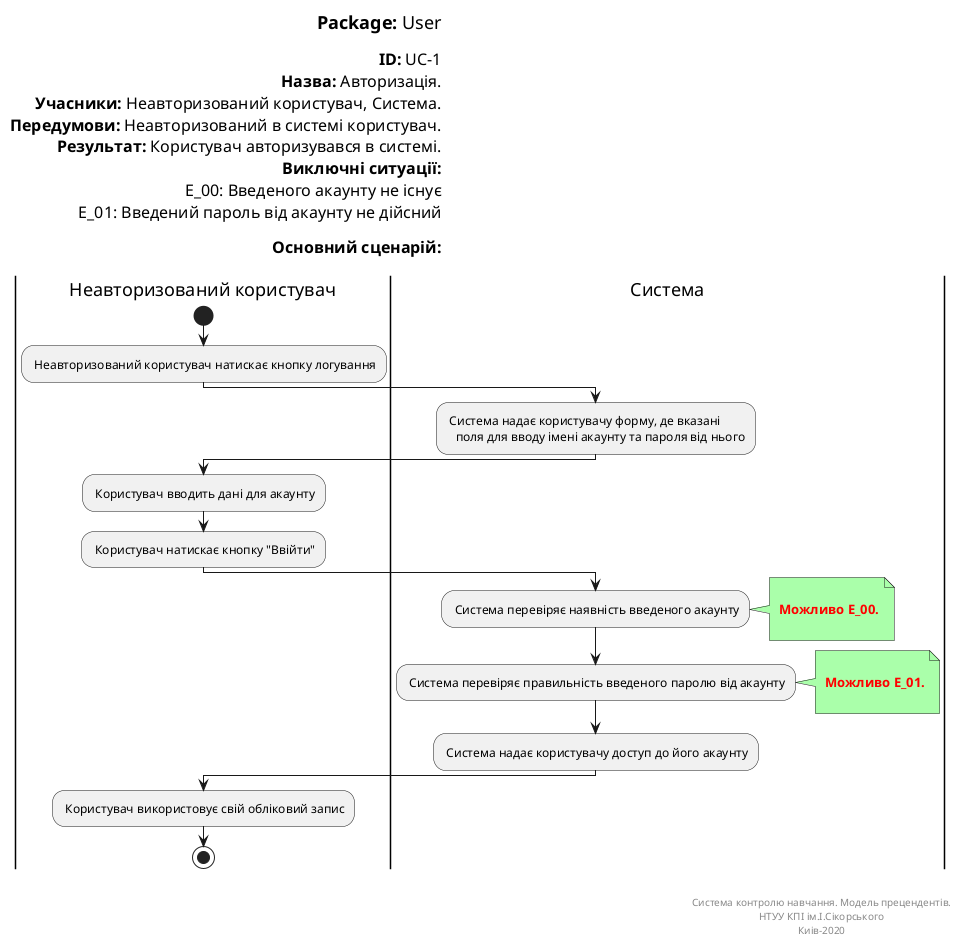 @startuml
left header
<font color=000 size=18><b>Package:</b> User

<font color=000 size=16><b>ID:</b> UC-1
<font color=000 size=16><b>Назва:</b> Авторизація.
<font color=000 size=16><b>Учасники:</b> Неавторизований користувач, Система.
<font color=000 size=16><b>Передумови:</b> Неавторизований в системі користувач.
<font color=000 size=16><b>Результат:</b> Користувач авторизувався в системі.
<font color=000 size=16><b>Виключні ситуації:</b>
<font color=000 size=16> E_00: Введеного акаунту не існує
<font color=000 size=16> E_01: Введений пароль від акаунту не дійсний 

<font color=000 size=16><b>Основний сценарій:</b>

end header

|Неавторизований користувач|
start
: Неавторизований користувач натискає кнопку логування;

|Система|
: Система надає користувачу форму, де вказані
   поля для вводу імені акаунту та пароля від нього;

|Неавторизований користувач|
: Користувач вводить дані для акаунту;   

: Користувач натискає кнопку "Ввійти";

|Система|
: Система перевіряє наявність введеного акаунту;
note right #aaffaa

<font color=red><b> Можливо E_00.

end note

: Система перевіряє правильність введеного паролю від акаунту;

note right #aaffaa

<font color=red><b> Можливо E_01.

end note

: Система надає користувачу доступ до його акаунту;

|Неавторизований користувач|

: Користувач використовує свій обліковий запис;

stop;

right footer


Система контролю навчання. Модель прецендентів.
НТУУ КПІ ім.І.Сікорського
Киів-2020
end footer
@enduml
